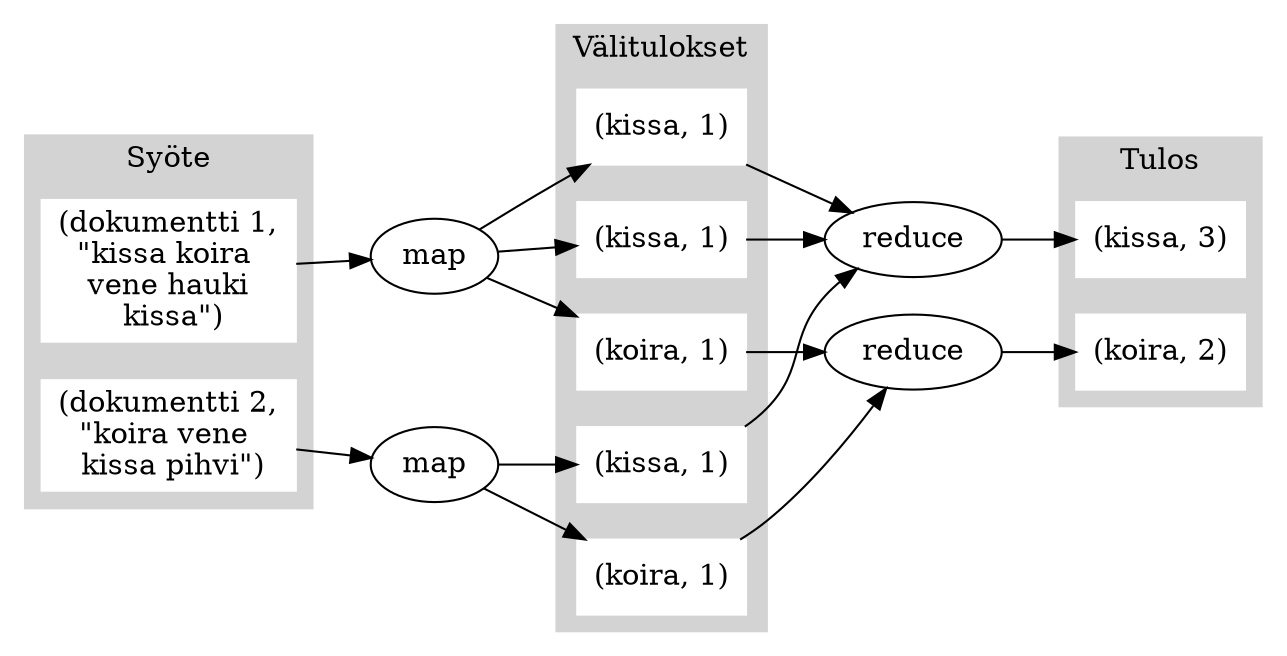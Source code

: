 digraph {
    rankdir = LR;
    
    subgraph cluster_input {
        label = "Syöte";
        style = "filled";
        color = "lightgrey";
        node [shape = "box"; style = "filled"; color = "white"];
        dok1[label = <(dokumentti 1,<br/>"kissa koira <br/> vene hauki <br/> kissa")>];
        dok2[label = <(dokumentti 2,<br/>"koira vene <br/> kissa pihvi")>];
    }

    map1[label = "map";];
    map2[label = "map";];

    subgraph cluster_intermediate {
        label = "Välitulokset";
        style = "filled";
        color = "lightgrey";
        node [shape = "box"; style = "filled"; color = "white"];
        kissa1[label = "(kissa, 1)"];
        kissa2[label = "(kissa, 1)"];
        kissa3[label = "(kissa, 1)"];
        koira1[label = "(koira, 1)"];
        koira2[label = "(koira, 1)"];
    }    

    red_kissa[label = "reduce";];
    red_koira[label = "reduce";];

    subgraph cluster_output {
        label = "Tulos";
        style = "filled";
        color = "lightgrey";
        node [shape = "box"; style = "filled"; color = "white"];
        res_kissa[label = "(kissa, 3)"];
        res_koira[label = "(koira, 2)"];
    }
    
    dok1 -> map1;
    dok2 -> map2;
    map1 -> kissa1;
    map1 -> koira1;
    map1 -> kissa3;
    map2 -> kissa2;
    map2 -> koira2;
    kissa1 -> red_kissa;
    kissa2 -> red_kissa;
    kissa3 -> red_kissa;
    koira1 -> red_koira;
    koira2 -> red_koira;
    red_kissa -> res_kissa;
    red_koira -> res_koira;
}